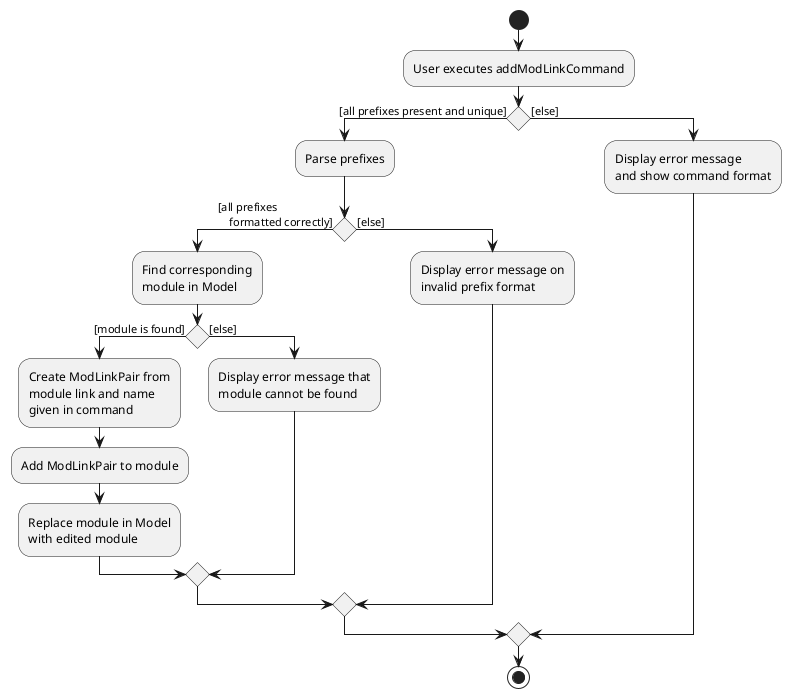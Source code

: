 @startuml
start
:User executes addModLinkCommand;

'Since the beta syntax does not support placing the condition outside the
'diamond we place it as the true branch instead.

if () then ([all prefixes present and unique])
    :Parse prefixes;
    if () then ([all prefixes
    formatted correctly])
        :Find corresponding
        module in Model;
        if () then ([module is found])
            :Create ModLinkPair from\nmodule link and name\ngiven in command;
            :Add ModLinkPair to module;
            :Replace module in Model
            with edited module;
        else ([else])
            :Display error message that
            module cannot be found;
        endif
    else ([else])
        :Display error message on
        invalid prefix format;
    endif
else ([else])
    :Display error message
    and show command format;
endif
stop
@enduml
